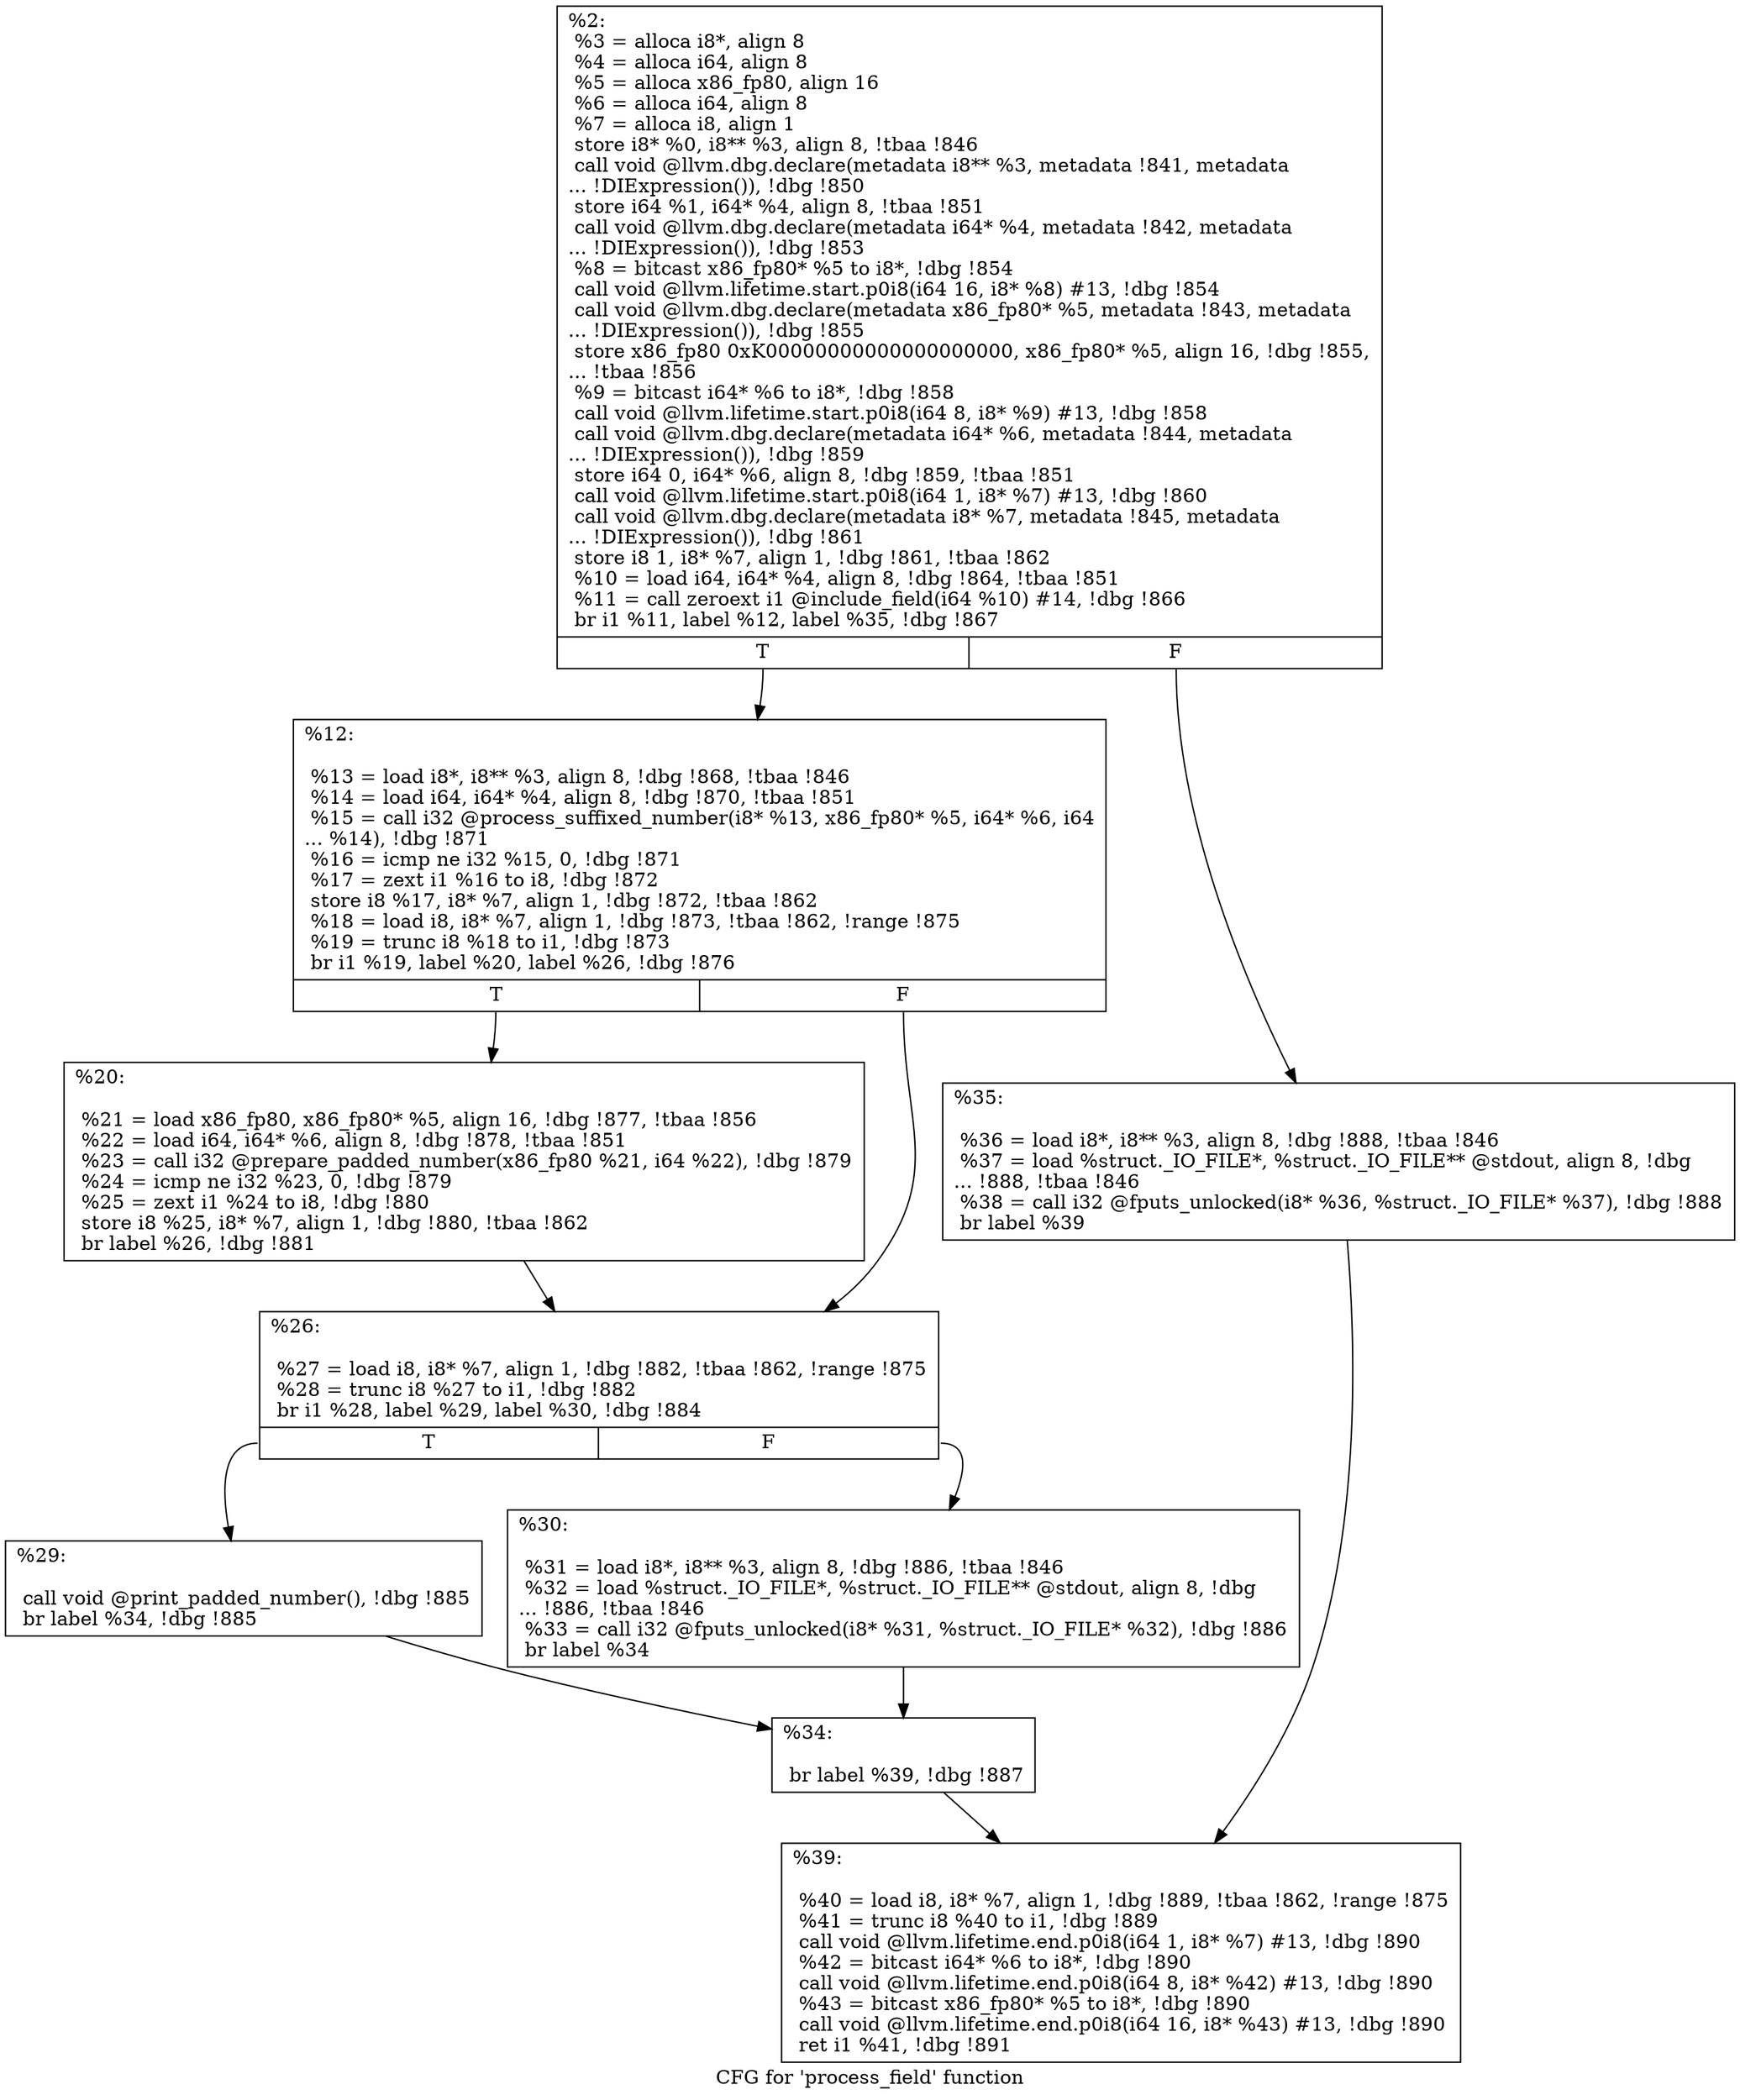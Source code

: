 digraph "CFG for 'process_field' function" {
	label="CFG for 'process_field' function";

	Node0xaa8d90 [shape=record,label="{%2:\l  %3 = alloca i8*, align 8\l  %4 = alloca i64, align 8\l  %5 = alloca x86_fp80, align 16\l  %6 = alloca i64, align 8\l  %7 = alloca i8, align 1\l  store i8* %0, i8** %3, align 8, !tbaa !846\l  call void @llvm.dbg.declare(metadata i8** %3, metadata !841, metadata\l... !DIExpression()), !dbg !850\l  store i64 %1, i64* %4, align 8, !tbaa !851\l  call void @llvm.dbg.declare(metadata i64* %4, metadata !842, metadata\l... !DIExpression()), !dbg !853\l  %8 = bitcast x86_fp80* %5 to i8*, !dbg !854\l  call void @llvm.lifetime.start.p0i8(i64 16, i8* %8) #13, !dbg !854\l  call void @llvm.dbg.declare(metadata x86_fp80* %5, metadata !843, metadata\l... !DIExpression()), !dbg !855\l  store x86_fp80 0xK00000000000000000000, x86_fp80* %5, align 16, !dbg !855,\l... !tbaa !856\l  %9 = bitcast i64* %6 to i8*, !dbg !858\l  call void @llvm.lifetime.start.p0i8(i64 8, i8* %9) #13, !dbg !858\l  call void @llvm.dbg.declare(metadata i64* %6, metadata !844, metadata\l... !DIExpression()), !dbg !859\l  store i64 0, i64* %6, align 8, !dbg !859, !tbaa !851\l  call void @llvm.lifetime.start.p0i8(i64 1, i8* %7) #13, !dbg !860\l  call void @llvm.dbg.declare(metadata i8* %7, metadata !845, metadata\l... !DIExpression()), !dbg !861\l  store i8 1, i8* %7, align 1, !dbg !861, !tbaa !862\l  %10 = load i64, i64* %4, align 8, !dbg !864, !tbaa !851\l  %11 = call zeroext i1 @include_field(i64 %10) #14, !dbg !866\l  br i1 %11, label %12, label %35, !dbg !867\l|{<s0>T|<s1>F}}"];
	Node0xaa8d90:s0 -> Node0xaa8de0;
	Node0xaa8d90:s1 -> Node0xaa8fc0;
	Node0xaa8de0 [shape=record,label="{%12:\l\l  %13 = load i8*, i8** %3, align 8, !dbg !868, !tbaa !846\l  %14 = load i64, i64* %4, align 8, !dbg !870, !tbaa !851\l  %15 = call i32 @process_suffixed_number(i8* %13, x86_fp80* %5, i64* %6, i64\l... %14), !dbg !871\l  %16 = icmp ne i32 %15, 0, !dbg !871\l  %17 = zext i1 %16 to i8, !dbg !872\l  store i8 %17, i8* %7, align 1, !dbg !872, !tbaa !862\l  %18 = load i8, i8* %7, align 1, !dbg !873, !tbaa !862, !range !875\l  %19 = trunc i8 %18 to i1, !dbg !873\l  br i1 %19, label %20, label %26, !dbg !876\l|{<s0>T|<s1>F}}"];
	Node0xaa8de0:s0 -> Node0xaa8e30;
	Node0xaa8de0:s1 -> Node0xaa8e80;
	Node0xaa8e30 [shape=record,label="{%20:\l\l  %21 = load x86_fp80, x86_fp80* %5, align 16, !dbg !877, !tbaa !856\l  %22 = load i64, i64* %6, align 8, !dbg !878, !tbaa !851\l  %23 = call i32 @prepare_padded_number(x86_fp80 %21, i64 %22), !dbg !879\l  %24 = icmp ne i32 %23, 0, !dbg !879\l  %25 = zext i1 %24 to i8, !dbg !880\l  store i8 %25, i8* %7, align 1, !dbg !880, !tbaa !862\l  br label %26, !dbg !881\l}"];
	Node0xaa8e30 -> Node0xaa8e80;
	Node0xaa8e80 [shape=record,label="{%26:\l\l  %27 = load i8, i8* %7, align 1, !dbg !882, !tbaa !862, !range !875\l  %28 = trunc i8 %27 to i1, !dbg !882\l  br i1 %28, label %29, label %30, !dbg !884\l|{<s0>T|<s1>F}}"];
	Node0xaa8e80:s0 -> Node0xaa8ed0;
	Node0xaa8e80:s1 -> Node0xaa8f20;
	Node0xaa8ed0 [shape=record,label="{%29:\l\l  call void @print_padded_number(), !dbg !885\l  br label %34, !dbg !885\l}"];
	Node0xaa8ed0 -> Node0xaa8f70;
	Node0xaa8f20 [shape=record,label="{%30:\l\l  %31 = load i8*, i8** %3, align 8, !dbg !886, !tbaa !846\l  %32 = load %struct._IO_FILE*, %struct._IO_FILE** @stdout, align 8, !dbg\l... !886, !tbaa !846\l  %33 = call i32 @fputs_unlocked(i8* %31, %struct._IO_FILE* %32), !dbg !886\l  br label %34\l}"];
	Node0xaa8f20 -> Node0xaa8f70;
	Node0xaa8f70 [shape=record,label="{%34:\l\l  br label %39, !dbg !887\l}"];
	Node0xaa8f70 -> Node0xaa9010;
	Node0xaa8fc0 [shape=record,label="{%35:\l\l  %36 = load i8*, i8** %3, align 8, !dbg !888, !tbaa !846\l  %37 = load %struct._IO_FILE*, %struct._IO_FILE** @stdout, align 8, !dbg\l... !888, !tbaa !846\l  %38 = call i32 @fputs_unlocked(i8* %36, %struct._IO_FILE* %37), !dbg !888\l  br label %39\l}"];
	Node0xaa8fc0 -> Node0xaa9010;
	Node0xaa9010 [shape=record,label="{%39:\l\l  %40 = load i8, i8* %7, align 1, !dbg !889, !tbaa !862, !range !875\l  %41 = trunc i8 %40 to i1, !dbg !889\l  call void @llvm.lifetime.end.p0i8(i64 1, i8* %7) #13, !dbg !890\l  %42 = bitcast i64* %6 to i8*, !dbg !890\l  call void @llvm.lifetime.end.p0i8(i64 8, i8* %42) #13, !dbg !890\l  %43 = bitcast x86_fp80* %5 to i8*, !dbg !890\l  call void @llvm.lifetime.end.p0i8(i64 16, i8* %43) #13, !dbg !890\l  ret i1 %41, !dbg !891\l}"];
}
